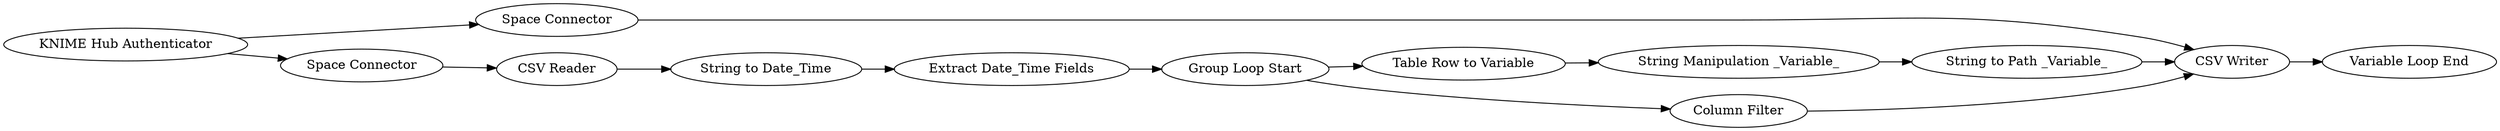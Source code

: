 digraph {
	"-5352669308756224727_5" [label="Extract Date_Time Fields"]
	"-5352669308756224727_8" [label="Variable Loop End"]
	"-5352669308756224727_13" [label="String to Path _Variable_"]
	"-5352669308756224727_11" [label="Table Row to Variable"]
	"-5352669308756224727_4" [label="String to Date_Time"]
	"-5352669308756224727_3" [label="CSV Reader"]
	"-5352669308756224727_12" [label="String Manipulation _Variable_"]
	"-5352669308756224727_9" [label="Group Loop Start"]
	"-5352669308756224727_16" [label="Space Connector"]
	"-5352669308756224727_17" [label="Column Filter"]
	"-5352669308756224727_14" [label="Space Connector"]
	"-5352669308756224727_15" [label="KNIME Hub Authenticator"]
	"-5352669308756224727_10" [label="CSV Writer"]
	"-5352669308756224727_11" -> "-5352669308756224727_12"
	"-5352669308756224727_13" -> "-5352669308756224727_10"
	"-5352669308756224727_12" -> "-5352669308756224727_13"
	"-5352669308756224727_17" -> "-5352669308756224727_10"
	"-5352669308756224727_5" -> "-5352669308756224727_9"
	"-5352669308756224727_9" -> "-5352669308756224727_11"
	"-5352669308756224727_15" -> "-5352669308756224727_16"
	"-5352669308756224727_10" -> "-5352669308756224727_8"
	"-5352669308756224727_9" -> "-5352669308756224727_17"
	"-5352669308756224727_15" -> "-5352669308756224727_14"
	"-5352669308756224727_14" -> "-5352669308756224727_3"
	"-5352669308756224727_4" -> "-5352669308756224727_5"
	"-5352669308756224727_16" -> "-5352669308756224727_10"
	"-5352669308756224727_3" -> "-5352669308756224727_4"
	rankdir=LR
}
